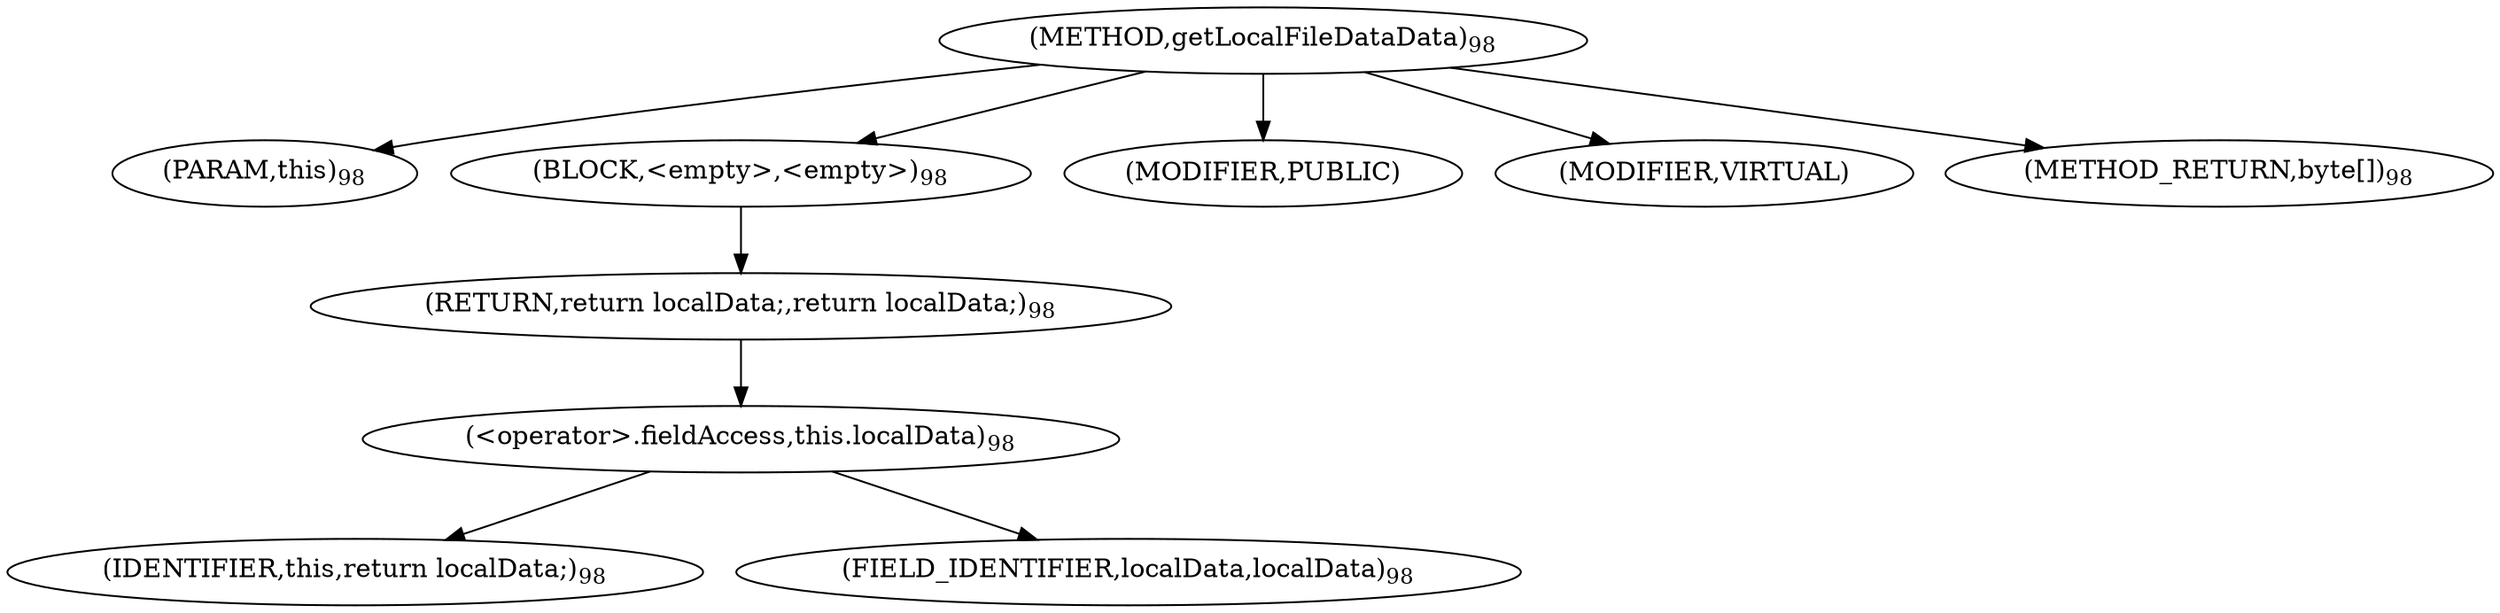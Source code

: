 digraph "getLocalFileDataData" {  
"89" [label = <(METHOD,getLocalFileDataData)<SUB>98</SUB>> ]
"90" [label = <(PARAM,this)<SUB>98</SUB>> ]
"91" [label = <(BLOCK,&lt;empty&gt;,&lt;empty&gt;)<SUB>98</SUB>> ]
"92" [label = <(RETURN,return localData;,return localData;)<SUB>98</SUB>> ]
"93" [label = <(&lt;operator&gt;.fieldAccess,this.localData)<SUB>98</SUB>> ]
"94" [label = <(IDENTIFIER,this,return localData;)<SUB>98</SUB>> ]
"95" [label = <(FIELD_IDENTIFIER,localData,localData)<SUB>98</SUB>> ]
"96" [label = <(MODIFIER,PUBLIC)> ]
"97" [label = <(MODIFIER,VIRTUAL)> ]
"98" [label = <(METHOD_RETURN,byte[])<SUB>98</SUB>> ]
  "89" -> "90" 
  "89" -> "91" 
  "89" -> "96" 
  "89" -> "97" 
  "89" -> "98" 
  "91" -> "92" 
  "92" -> "93" 
  "93" -> "94" 
  "93" -> "95" 
}
